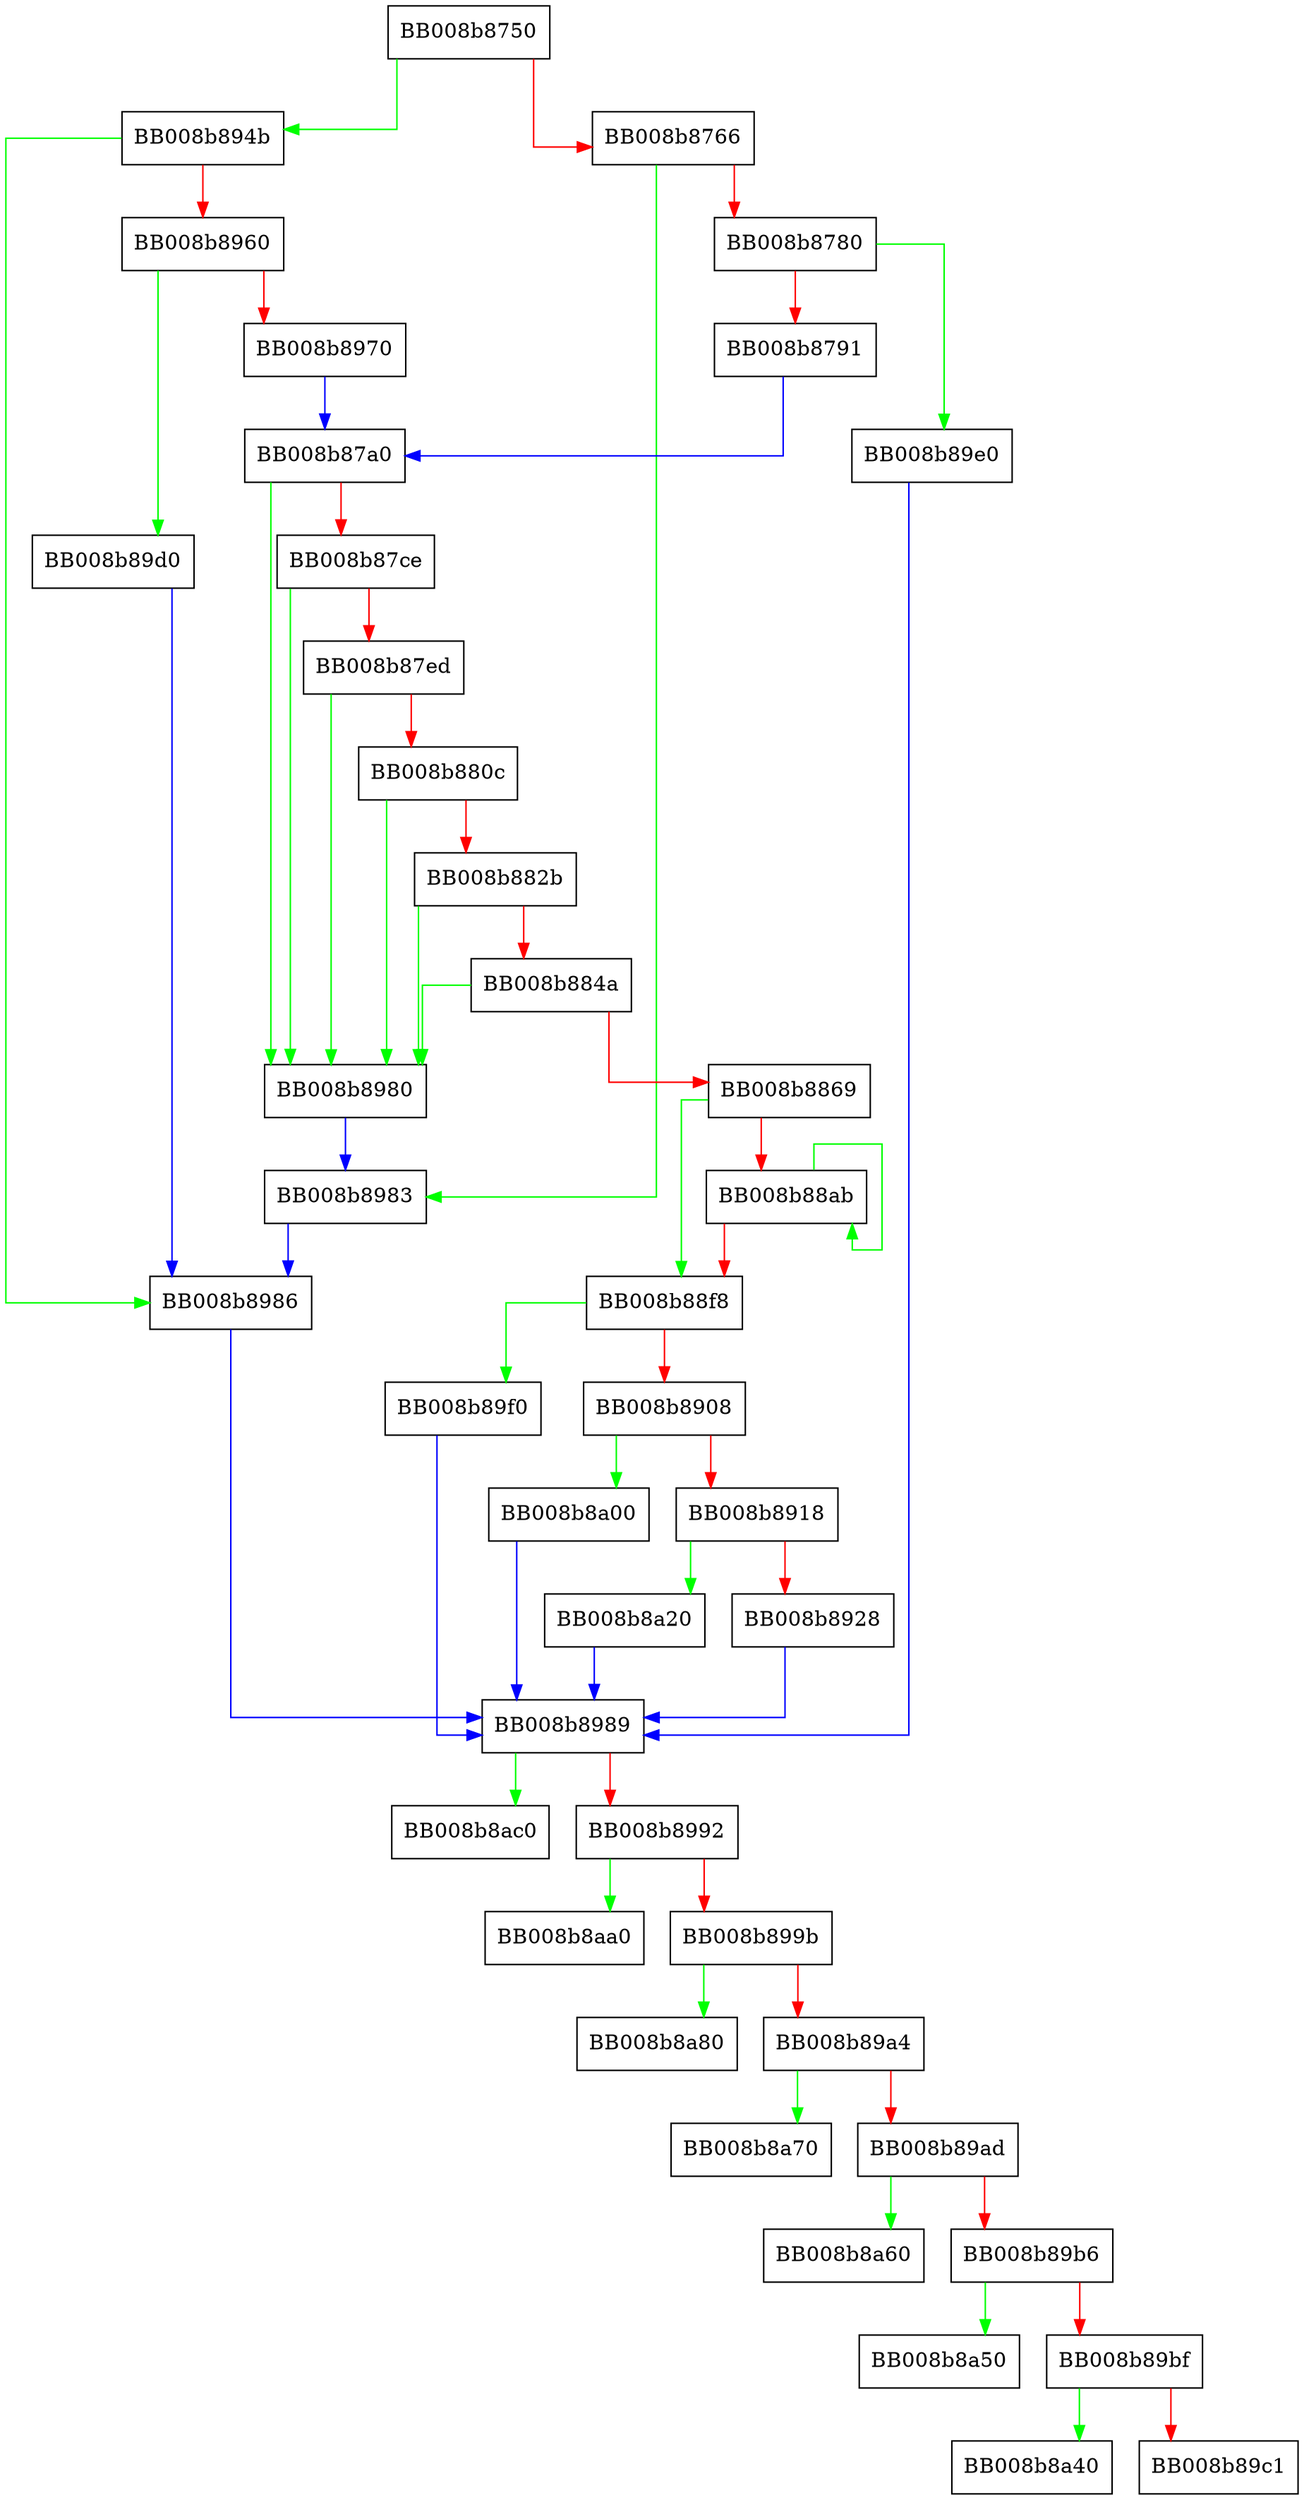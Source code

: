 digraph __strcpy_avx2 {
  node [shape="box"];
  graph [splines=ortho];
  BB008b8750 -> BB008b894b [color="green"];
  BB008b8750 -> BB008b8766 [color="red"];
  BB008b8766 -> BB008b8983 [color="green"];
  BB008b8766 -> BB008b8780 [color="red"];
  BB008b8780 -> BB008b89e0 [color="green"];
  BB008b8780 -> BB008b8791 [color="red"];
  BB008b8791 -> BB008b87a0 [color="blue"];
  BB008b87a0 -> BB008b8980 [color="green"];
  BB008b87a0 -> BB008b87ce [color="red"];
  BB008b87ce -> BB008b8980 [color="green"];
  BB008b87ce -> BB008b87ed [color="red"];
  BB008b87ed -> BB008b8980 [color="green"];
  BB008b87ed -> BB008b880c [color="red"];
  BB008b880c -> BB008b8980 [color="green"];
  BB008b880c -> BB008b882b [color="red"];
  BB008b882b -> BB008b8980 [color="green"];
  BB008b882b -> BB008b884a [color="red"];
  BB008b884a -> BB008b8980 [color="green"];
  BB008b884a -> BB008b8869 [color="red"];
  BB008b8869 -> BB008b88f8 [color="green"];
  BB008b8869 -> BB008b88ab [color="red"];
  BB008b88ab -> BB008b88ab [color="green"];
  BB008b88ab -> BB008b88f8 [color="red"];
  BB008b88f8 -> BB008b89f0 [color="green"];
  BB008b88f8 -> BB008b8908 [color="red"];
  BB008b8908 -> BB008b8a00 [color="green"];
  BB008b8908 -> BB008b8918 [color="red"];
  BB008b8918 -> BB008b8a20 [color="green"];
  BB008b8918 -> BB008b8928 [color="red"];
  BB008b8928 -> BB008b8989 [color="blue"];
  BB008b894b -> BB008b8986 [color="green"];
  BB008b894b -> BB008b8960 [color="red"];
  BB008b8960 -> BB008b89d0 [color="green"];
  BB008b8960 -> BB008b8970 [color="red"];
  BB008b8970 -> BB008b87a0 [color="blue"];
  BB008b8980 -> BB008b8983 [color="blue"];
  BB008b8983 -> BB008b8986 [color="blue"];
  BB008b8986 -> BB008b8989 [color="blue"];
  BB008b8989 -> BB008b8ac0 [color="green"];
  BB008b8989 -> BB008b8992 [color="red"];
  BB008b8992 -> BB008b8aa0 [color="green"];
  BB008b8992 -> BB008b899b [color="red"];
  BB008b899b -> BB008b8a80 [color="green"];
  BB008b899b -> BB008b89a4 [color="red"];
  BB008b89a4 -> BB008b8a70 [color="green"];
  BB008b89a4 -> BB008b89ad [color="red"];
  BB008b89ad -> BB008b8a60 [color="green"];
  BB008b89ad -> BB008b89b6 [color="red"];
  BB008b89b6 -> BB008b8a50 [color="green"];
  BB008b89b6 -> BB008b89bf [color="red"];
  BB008b89bf -> BB008b8a40 [color="green"];
  BB008b89bf -> BB008b89c1 [color="red"];
  BB008b89d0 -> BB008b8986 [color="blue"];
  BB008b89e0 -> BB008b8989 [color="blue"];
  BB008b89f0 -> BB008b8989 [color="blue"];
  BB008b8a00 -> BB008b8989 [color="blue"];
  BB008b8a20 -> BB008b8989 [color="blue"];
}